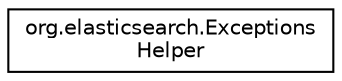 digraph "Graphical Class Hierarchy"
{
  edge [fontname="Helvetica",fontsize="10",labelfontname="Helvetica",labelfontsize="10"];
  node [fontname="Helvetica",fontsize="10",shape=record];
  rankdir="LR";
  Node0 [label="org.elasticsearch.Exceptions\lHelper",height=0.2,width=0.4,color="black", fillcolor="white", style="filled",URL="$classorg_1_1elasticsearch_1_1_exceptions_helper.html"];
}
